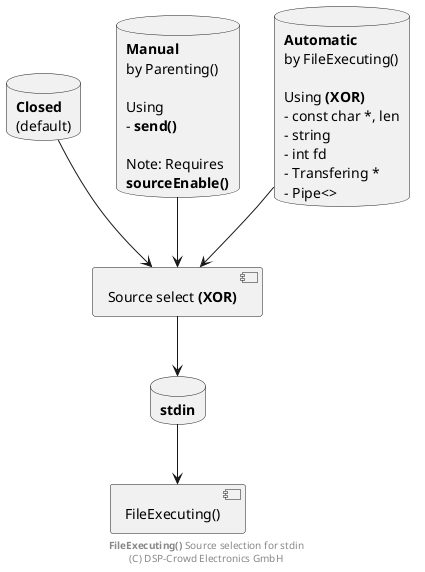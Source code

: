 
@startuml

skinparam backgroundColor #ffffff

database "**Closed**\n(default)" as srcClosed
database "**Manual**\nby Parenting()\n\nUsing\n- **send()**\n\nNote: Requires\n**sourceEnable()**" as srcManual
database "**Automatic**\nby FileExecuting()\n\nUsing **(XOR)**\n- const char *, len\n- string\n- int fd\n- Transfering *\n- Pipe<>" as srcAuto
component "Source select **(XOR)**" as srcSel
database "**stdin**" as stdin
component "FileExecuting()" as chld

srcClosed --> srcSel
srcManual --> srcSel
srcAuto --> srcSel
srcSel --> stdin
stdin --> chld

footer **FileExecuting()** Source selection for stdin\n(C) DSP-Crowd Electronics GmbH

@enduml

